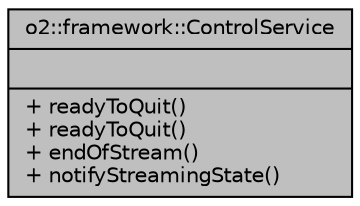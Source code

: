 digraph "o2::framework::ControlService"
{
 // INTERACTIVE_SVG=YES
  bgcolor="transparent";
  edge [fontname="Helvetica",fontsize="10",labelfontname="Helvetica",labelfontsize="10"];
  node [fontname="Helvetica",fontsize="10",shape=record];
  Node1 [label="{o2::framework::ControlService\n||+ readyToQuit()\l+ readyToQuit()\l+ endOfStream()\l+ notifyStreamingState()\l}",height=0.2,width=0.4,color="black", fillcolor="grey75", style="filled", fontcolor="black"];
}
